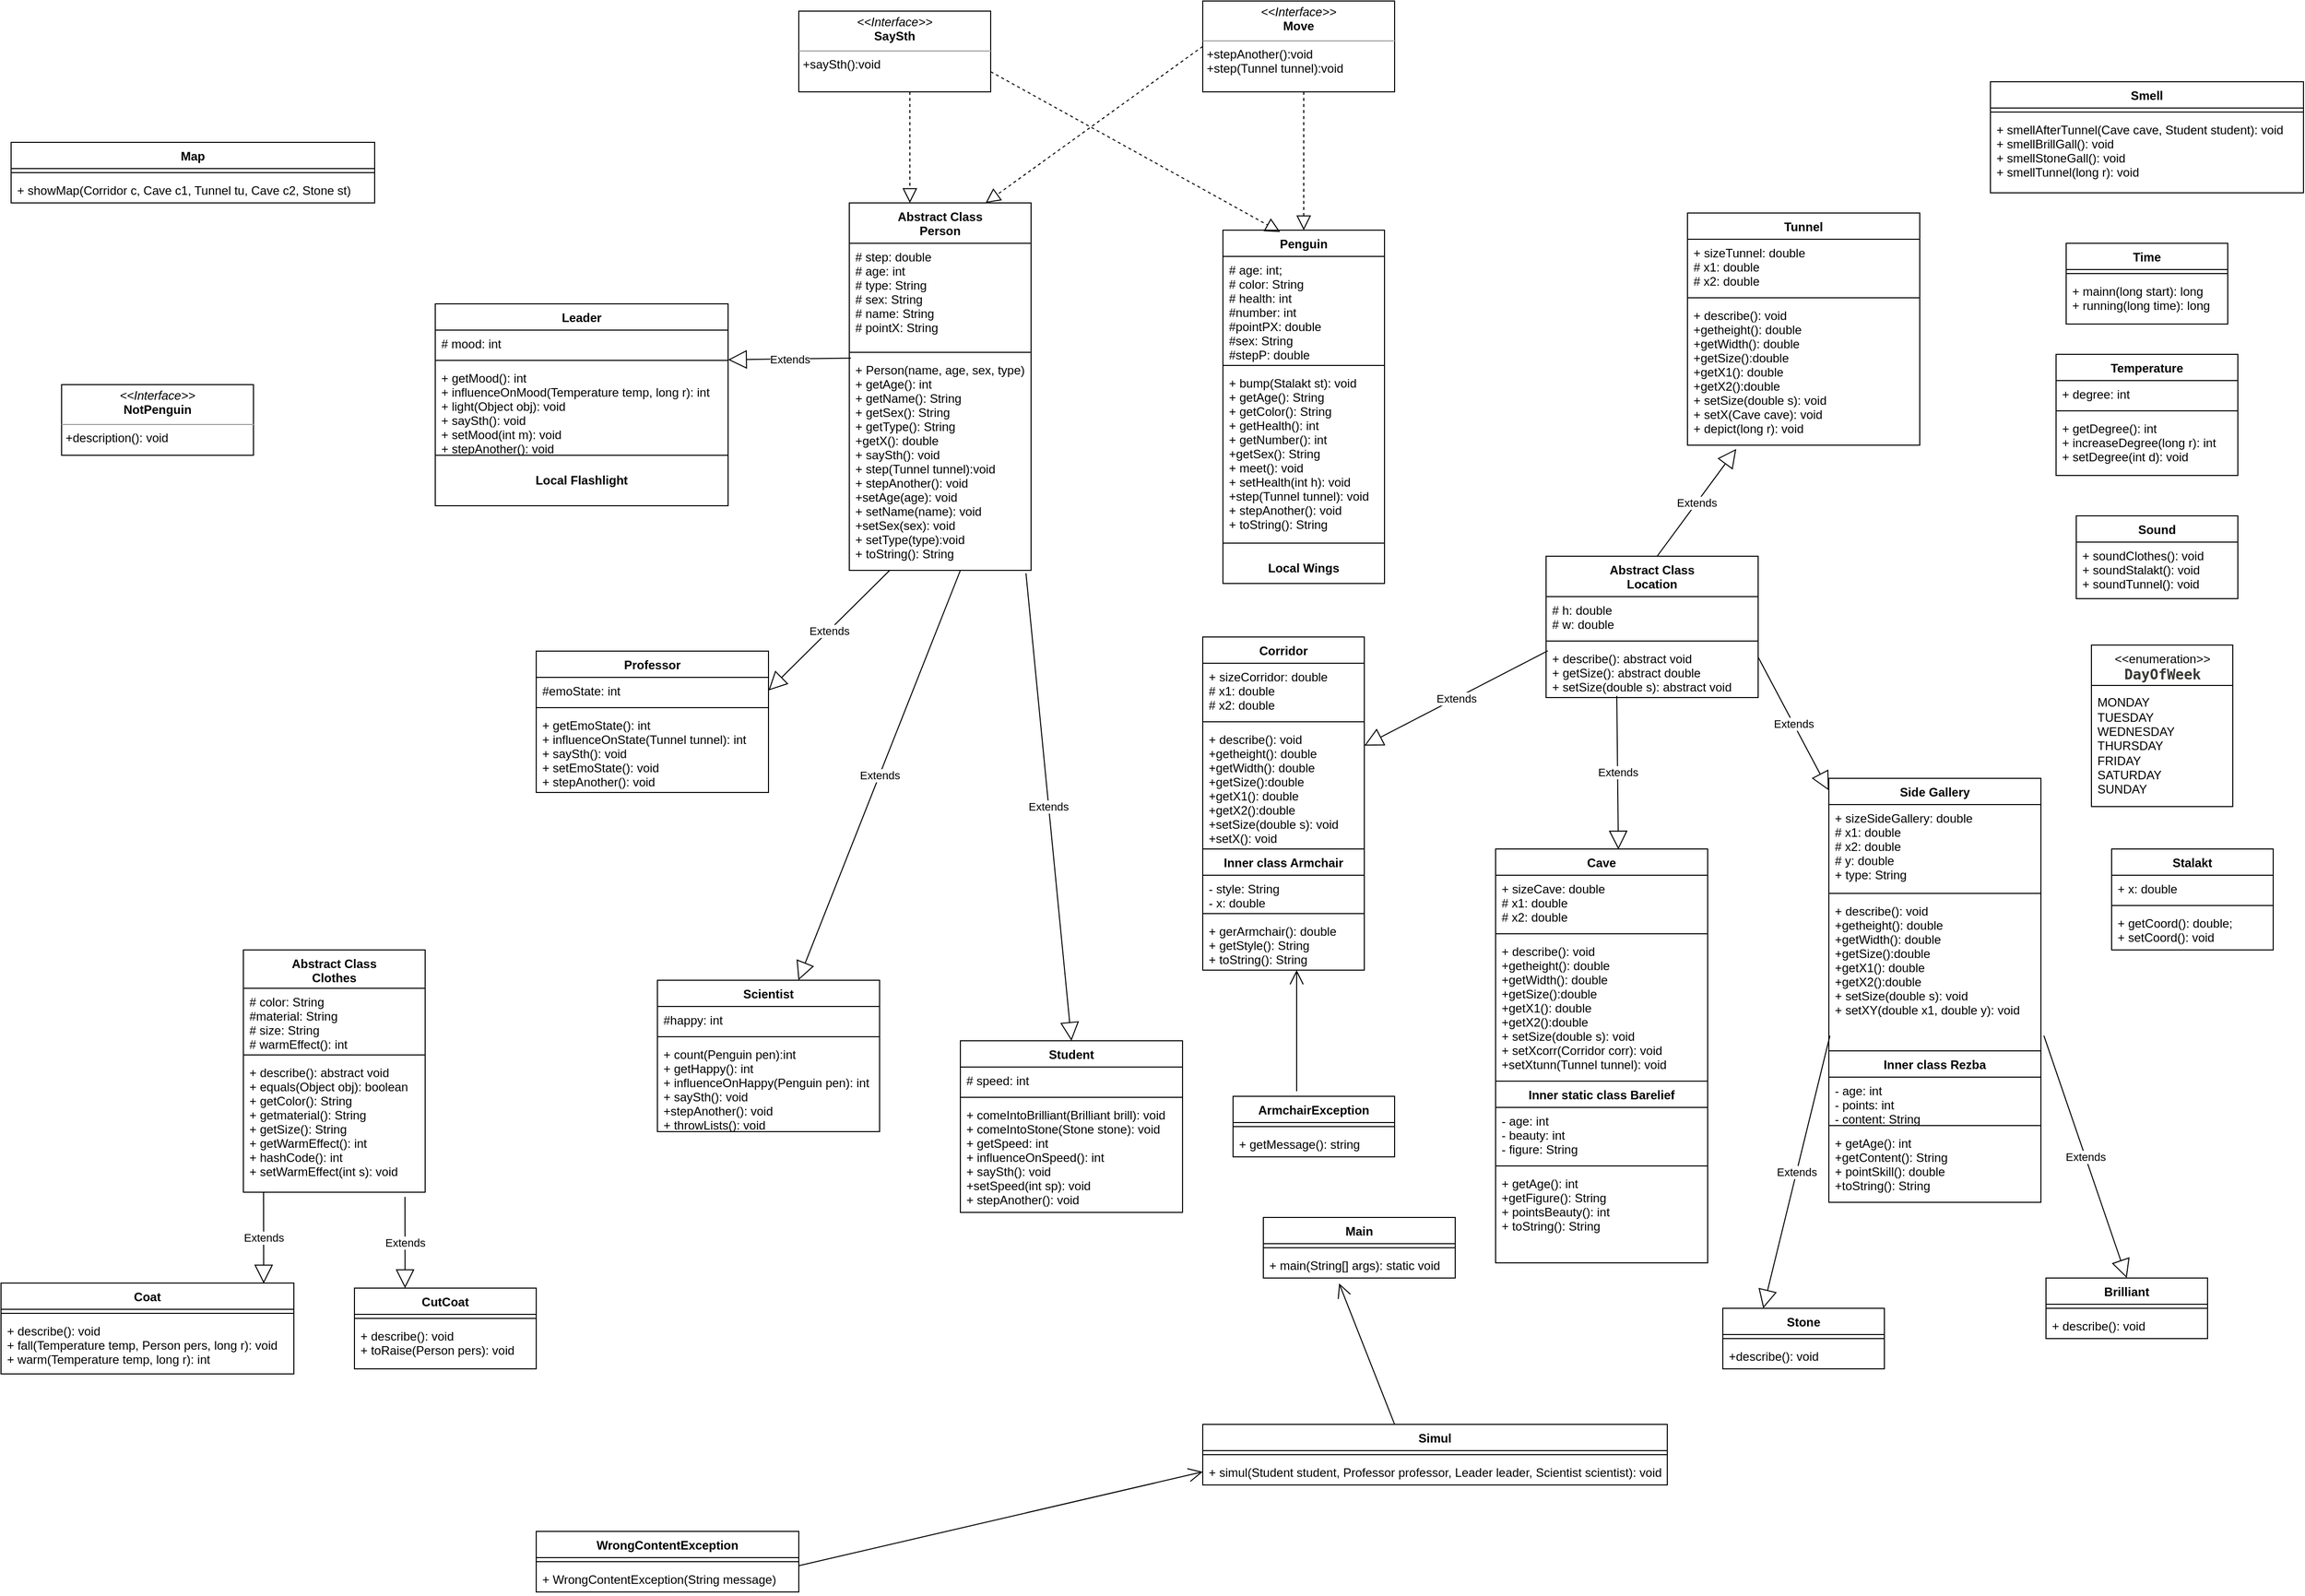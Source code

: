 <mxfile version="13.9.3" type="github">
  <diagram id="C5RBs43oDa-KdzZeNtuy" name="Page-1">
    <mxGraphModel dx="2031" dy="1053" grid="1" gridSize="10" guides="1" tooltips="1" connect="1" arrows="1" fold="1" page="1" pageScale="1" pageWidth="2336" pageHeight="1654" math="0" shadow="0">
      <root>
        <mxCell id="WIyWlLk6GJQsqaUBKTNV-0" />
        <mxCell id="WIyWlLk6GJQsqaUBKTNV-1" parent="WIyWlLk6GJQsqaUBKTNV-0" />
        <mxCell id="t-SWyce58LjskkZLz5Ns-0" value="&amp;lt;&amp;lt;enumeration&amp;gt;&amp;gt;&lt;br&gt;&lt;span style=&quot;background-color: rgb(255 , 255 , 255) ; color: rgb(53 , 56 , 51) ; font-family: &amp;#34;dejavu sans mono&amp;#34; , monospace ; font-size: 14px ; font-weight: bold ; text-align: left&quot;&gt;DayOfWeek&lt;/span&gt;" style="swimlane;fontStyle=0;align=center;verticalAlign=top;childLayout=stackLayout;horizontal=1;startSize=40;horizontalStack=0;resizeParent=1;resizeParentMax=0;resizeLast=0;collapsible=0;marginBottom=0;html=1;" vertex="1" parent="WIyWlLk6GJQsqaUBKTNV-1">
          <mxGeometry x="2080" y="638" width="140" height="160" as="geometry" />
        </mxCell>
        <mxCell id="t-SWyce58LjskkZLz5Ns-1" value="MONDAY&lt;br&gt;TUESDAY&lt;br&gt;WEDNESDAY&lt;br&gt;THURSDAY&lt;br&gt;FRIDAY&lt;br&gt;SATURDAY&lt;br&gt;SUNDAY" style="text;html=1;strokeColor=none;fillColor=none;align=left;verticalAlign=middle;spacingLeft=4;spacingRight=4;overflow=hidden;rotatable=0;points=[[0,0.5],[1,0.5]];portConstraint=eastwest;" vertex="1" parent="t-SWyce58LjskkZLz5Ns-0">
          <mxGeometry y="40" width="140" height="120" as="geometry" />
        </mxCell>
        <mxCell id="t-SWyce58LjskkZLz5Ns-2" value="&lt;p style=&quot;margin: 0px ; margin-top: 4px ; text-align: center&quot;&gt;&lt;i&gt;&amp;lt;&amp;lt;Interface&amp;gt;&amp;gt;&lt;/i&gt;&lt;br&gt;&lt;b&gt;NotPenguin&lt;/b&gt;&lt;/p&gt;&lt;hr size=&quot;1&quot;&gt;&lt;p style=&quot;margin: 0px ; margin-left: 4px&quot;&gt;&lt;/p&gt;&lt;p style=&quot;margin: 0px ; margin-left: 4px&quot;&gt;+description(): void&lt;/p&gt;" style="verticalAlign=top;align=left;overflow=fill;fontSize=12;fontFamily=Helvetica;html=1;" vertex="1" parent="WIyWlLk6GJQsqaUBKTNV-1">
          <mxGeometry x="70" y="380" width="190" height="70" as="geometry" />
        </mxCell>
        <mxCell id="t-SWyce58LjskkZLz5Ns-3" value="&lt;p style=&quot;margin: 0px ; margin-top: 4px ; text-align: center&quot;&gt;&lt;i&gt;&amp;lt;&amp;lt;Interface&amp;gt;&amp;gt;&lt;/i&gt;&lt;br&gt;&lt;b&gt;Move&lt;/b&gt;&lt;/p&gt;&lt;hr size=&quot;1&quot;&gt;&lt;p style=&quot;margin: 0px ; margin-left: 4px&quot;&gt;+stepAnother():void&lt;/p&gt;&lt;p style=&quot;margin: 0px ; margin-left: 4px&quot;&gt;+step(Tunnel tunnel):void&lt;/p&gt;" style="verticalAlign=top;align=left;overflow=fill;fontSize=12;fontFamily=Helvetica;html=1;" vertex="1" parent="WIyWlLk6GJQsqaUBKTNV-1">
          <mxGeometry x="1200" width="190" height="90" as="geometry" />
        </mxCell>
        <mxCell id="t-SWyce58LjskkZLz5Ns-4" value="&lt;p style=&quot;margin: 0px ; margin-top: 4px ; text-align: center&quot;&gt;&lt;i&gt;&amp;lt;&amp;lt;Interface&amp;gt;&amp;gt;&lt;/i&gt;&lt;br&gt;&lt;b&gt;SaySth&lt;/b&gt;&lt;/p&gt;&lt;hr size=&quot;1&quot;&gt;&lt;p style=&quot;margin: 0px ; margin-left: 4px&quot;&gt;+saySth():void&lt;/p&gt;" style="verticalAlign=top;align=left;overflow=fill;fontSize=12;fontFamily=Helvetica;html=1;" vertex="1" parent="WIyWlLk6GJQsqaUBKTNV-1">
          <mxGeometry x="800" y="10" width="190" height="80" as="geometry" />
        </mxCell>
        <mxCell id="t-SWyce58LjskkZLz5Ns-5" value="Abstract Class&#xa;Person" style="swimlane;fontStyle=1;align=center;verticalAlign=top;childLayout=stackLayout;horizontal=1;startSize=40;horizontalStack=0;resizeParent=1;resizeParentMax=0;resizeLast=0;collapsible=1;marginBottom=0;" vertex="1" parent="WIyWlLk6GJQsqaUBKTNV-1">
          <mxGeometry x="850" y="200" width="180" height="364" as="geometry" />
        </mxCell>
        <mxCell id="t-SWyce58LjskkZLz5Ns-6" value="# step: double&#xa;# age: int&#xa;# type: String&#xa;# sex: String&#xa;# name: String&#xa;# pointX: String" style="text;strokeColor=none;fillColor=none;align=left;verticalAlign=top;spacingLeft=4;spacingRight=4;overflow=hidden;rotatable=0;points=[[0,0.5],[1,0.5]];portConstraint=eastwest;" vertex="1" parent="t-SWyce58LjskkZLz5Ns-5">
          <mxGeometry y="40" width="180" height="104" as="geometry" />
        </mxCell>
        <mxCell id="t-SWyce58LjskkZLz5Ns-7" value="" style="line;strokeWidth=1;fillColor=none;align=left;verticalAlign=middle;spacingTop=-1;spacingLeft=3;spacingRight=3;rotatable=0;labelPosition=right;points=[];portConstraint=eastwest;" vertex="1" parent="t-SWyce58LjskkZLz5Ns-5">
          <mxGeometry y="144" width="180" height="8" as="geometry" />
        </mxCell>
        <mxCell id="t-SWyce58LjskkZLz5Ns-8" value="+ Person(name, age, sex, type)&#xa;+ getAge(): int&#xa;+ getName(): String&#xa;+ getSex(): String&#xa;+ getType(): String&#xa;+getX(): double&#xa;+ saySth(): void&#xa;+ step(Tunnel tunnel):void&#xa;+ stepAnother(): void&#xa;+setAge(age): void&#xa;+ setName(name): void&#xa;+setSex(sex): void&#xa;+ setType(type):void&#xa;+ toString(): String" style="text;strokeColor=none;fillColor=none;align=left;verticalAlign=top;spacingLeft=4;spacingRight=4;overflow=hidden;rotatable=0;points=[[0,0.5],[1,0.5]];portConstraint=eastwest;" vertex="1" parent="t-SWyce58LjskkZLz5Ns-5">
          <mxGeometry y="152" width="180" height="212" as="geometry" />
        </mxCell>
        <mxCell id="t-SWyce58LjskkZLz5Ns-127" value="Extends" style="endArrow=block;endSize=16;endFill=0;html=1;entryX=1;entryY=0.5;entryDx=0;entryDy=0;" edge="1" parent="t-SWyce58LjskkZLz5Ns-5" target="t-SWyce58LjskkZLz5Ns-10">
          <mxGeometry width="160" relative="1" as="geometry">
            <mxPoint x="40" y="364" as="sourcePoint" />
            <mxPoint x="200" y="364" as="targetPoint" />
          </mxGeometry>
        </mxCell>
        <mxCell id="t-SWyce58LjskkZLz5Ns-128" value="Extends" style="endArrow=block;endSize=16;endFill=0;html=1;" edge="1" parent="t-SWyce58LjskkZLz5Ns-5" target="t-SWyce58LjskkZLz5Ns-13">
          <mxGeometry width="160" relative="1" as="geometry">
            <mxPoint x="110" y="364" as="sourcePoint" />
            <mxPoint x="270" y="364" as="targetPoint" />
          </mxGeometry>
        </mxCell>
        <mxCell id="t-SWyce58LjskkZLz5Ns-9" value="Professor" style="swimlane;fontStyle=1;align=center;verticalAlign=top;childLayout=stackLayout;horizontal=1;startSize=26;horizontalStack=0;resizeParent=1;resizeParentMax=0;resizeLast=0;collapsible=1;marginBottom=0;" vertex="1" parent="WIyWlLk6GJQsqaUBKTNV-1">
          <mxGeometry x="540" y="644" width="230" height="140" as="geometry" />
        </mxCell>
        <mxCell id="t-SWyce58LjskkZLz5Ns-10" value="#emoState: int" style="text;strokeColor=none;fillColor=none;align=left;verticalAlign=top;spacingLeft=4;spacingRight=4;overflow=hidden;rotatable=0;points=[[0,0.5],[1,0.5]];portConstraint=eastwest;" vertex="1" parent="t-SWyce58LjskkZLz5Ns-9">
          <mxGeometry y="26" width="230" height="26" as="geometry" />
        </mxCell>
        <mxCell id="t-SWyce58LjskkZLz5Ns-11" value="" style="line;strokeWidth=1;fillColor=none;align=left;verticalAlign=middle;spacingTop=-1;spacingLeft=3;spacingRight=3;rotatable=0;labelPosition=right;points=[];portConstraint=eastwest;" vertex="1" parent="t-SWyce58LjskkZLz5Ns-9">
          <mxGeometry y="52" width="230" height="8" as="geometry" />
        </mxCell>
        <mxCell id="t-SWyce58LjskkZLz5Ns-12" value="+ getEmoState(): int&#xa;+ influenceOnState(Tunnel tunnel): int&#xa;+ saySth(): void&#xa;+ setEmoState(): void&#xa;+ stepAnother(): void" style="text;strokeColor=none;fillColor=none;align=left;verticalAlign=top;spacingLeft=4;spacingRight=4;overflow=hidden;rotatable=0;points=[[0,0.5],[1,0.5]];portConstraint=eastwest;" vertex="1" parent="t-SWyce58LjskkZLz5Ns-9">
          <mxGeometry y="60" width="230" height="80" as="geometry" />
        </mxCell>
        <mxCell id="t-SWyce58LjskkZLz5Ns-13" value="Scientist" style="swimlane;fontStyle=1;align=center;verticalAlign=top;childLayout=stackLayout;horizontal=1;startSize=26;horizontalStack=0;resizeParent=1;resizeParentMax=0;resizeLast=0;collapsible=1;marginBottom=0;" vertex="1" parent="WIyWlLk6GJQsqaUBKTNV-1">
          <mxGeometry x="660" y="970" width="220" height="150" as="geometry" />
        </mxCell>
        <mxCell id="t-SWyce58LjskkZLz5Ns-14" value="#happy: int" style="text;strokeColor=none;fillColor=none;align=left;verticalAlign=top;spacingLeft=4;spacingRight=4;overflow=hidden;rotatable=0;points=[[0,0.5],[1,0.5]];portConstraint=eastwest;" vertex="1" parent="t-SWyce58LjskkZLz5Ns-13">
          <mxGeometry y="26" width="220" height="26" as="geometry" />
        </mxCell>
        <mxCell id="t-SWyce58LjskkZLz5Ns-15" value="" style="line;strokeWidth=1;fillColor=none;align=left;verticalAlign=middle;spacingTop=-1;spacingLeft=3;spacingRight=3;rotatable=0;labelPosition=right;points=[];portConstraint=eastwest;" vertex="1" parent="t-SWyce58LjskkZLz5Ns-13">
          <mxGeometry y="52" width="220" height="8" as="geometry" />
        </mxCell>
        <mxCell id="t-SWyce58LjskkZLz5Ns-16" value="+ count(Penguin pen):int&#xa;+ getHappy(): int&#xa;+ influenceOnHappy(Penguin pen): int&#xa;+ saySth(): void&#xa;+stepAnother(): void&#xa;+ throwLists(): void" style="text;strokeColor=none;fillColor=none;align=left;verticalAlign=top;spacingLeft=4;spacingRight=4;overflow=hidden;rotatable=0;points=[[0,0.5],[1,0.5]];portConstraint=eastwest;" vertex="1" parent="t-SWyce58LjskkZLz5Ns-13">
          <mxGeometry y="60" width="220" height="90" as="geometry" />
        </mxCell>
        <mxCell id="t-SWyce58LjskkZLz5Ns-17" value="Leader" style="swimlane;fontStyle=1;align=center;verticalAlign=top;childLayout=stackLayout;horizontal=1;startSize=26;horizontalStack=0;resizeParent=1;resizeParentMax=0;resizeLast=0;collapsible=1;marginBottom=0;" vertex="1" parent="WIyWlLk6GJQsqaUBKTNV-1">
          <mxGeometry x="440" y="300" width="290" height="200" as="geometry" />
        </mxCell>
        <mxCell id="t-SWyce58LjskkZLz5Ns-18" value="# mood: int" style="text;strokeColor=none;fillColor=none;align=left;verticalAlign=top;spacingLeft=4;spacingRight=4;overflow=hidden;rotatable=0;points=[[0,0.5],[1,0.5]];portConstraint=eastwest;" vertex="1" parent="t-SWyce58LjskkZLz5Ns-17">
          <mxGeometry y="26" width="290" height="26" as="geometry" />
        </mxCell>
        <mxCell id="t-SWyce58LjskkZLz5Ns-19" value="" style="line;strokeWidth=1;fillColor=none;align=left;verticalAlign=middle;spacingTop=-1;spacingLeft=3;spacingRight=3;rotatable=0;labelPosition=right;points=[];portConstraint=eastwest;" vertex="1" parent="t-SWyce58LjskkZLz5Ns-17">
          <mxGeometry y="52" width="290" height="8" as="geometry" />
        </mxCell>
        <mxCell id="t-SWyce58LjskkZLz5Ns-20" value="+ getMood(): int&#xa;+ influenceOnMood(Temperature temp, long r): int&#xa;+ light(Object obj): void&#xa;+ saySth(): void&#xa;+ setMood(int m): void&#xa;+ stepAnother(): void" style="text;strokeColor=none;fillColor=none;align=left;verticalAlign=top;spacingLeft=4;spacingRight=4;overflow=hidden;rotatable=0;points=[[0,0.5],[1,0.5]];portConstraint=eastwest;" vertex="1" parent="t-SWyce58LjskkZLz5Ns-17">
          <mxGeometry y="60" width="290" height="90" as="geometry" />
        </mxCell>
        <mxCell id="t-SWyce58LjskkZLz5Ns-156" value="&lt;p style=&quot;margin: 0px ; margin-top: 4px ; text-align: center&quot;&gt;&lt;br&gt;&lt;b&gt;Local Flashlight&lt;/b&gt;&lt;/p&gt;" style="verticalAlign=top;align=left;overflow=fill;fontSize=12;fontFamily=Helvetica;html=1;" vertex="1" parent="t-SWyce58LjskkZLz5Ns-17">
          <mxGeometry y="150" width="290" height="50" as="geometry" />
        </mxCell>
        <mxCell id="t-SWyce58LjskkZLz5Ns-21" value="Student" style="swimlane;fontStyle=1;align=center;verticalAlign=top;childLayout=stackLayout;horizontal=1;startSize=26;horizontalStack=0;resizeParent=1;resizeParentMax=0;resizeLast=0;collapsible=1;marginBottom=0;" vertex="1" parent="WIyWlLk6GJQsqaUBKTNV-1">
          <mxGeometry x="960" y="1030" width="220" height="170" as="geometry" />
        </mxCell>
        <mxCell id="t-SWyce58LjskkZLz5Ns-22" value="# speed: int" style="text;strokeColor=none;fillColor=none;align=left;verticalAlign=top;spacingLeft=4;spacingRight=4;overflow=hidden;rotatable=0;points=[[0,0.5],[1,0.5]];portConstraint=eastwest;" vertex="1" parent="t-SWyce58LjskkZLz5Ns-21">
          <mxGeometry y="26" width="220" height="26" as="geometry" />
        </mxCell>
        <mxCell id="t-SWyce58LjskkZLz5Ns-23" value="" style="line;strokeWidth=1;fillColor=none;align=left;verticalAlign=middle;spacingTop=-1;spacingLeft=3;spacingRight=3;rotatable=0;labelPosition=right;points=[];portConstraint=eastwest;" vertex="1" parent="t-SWyce58LjskkZLz5Ns-21">
          <mxGeometry y="52" width="220" height="8" as="geometry" />
        </mxCell>
        <mxCell id="t-SWyce58LjskkZLz5Ns-24" value="+ comeIntoBrilliant(Brilliant brill): void&#xa;+ comeIntoStone(Stone stone): void&#xa;+ getSpeed: int&#xa;+ influenceOnSpeed(): int&#xa;+ saySth(): void&#xa;+setSpeed(int sp): void&#xa;+ stepAnother(): void" style="text;strokeColor=none;fillColor=none;align=left;verticalAlign=top;spacingLeft=4;spacingRight=4;overflow=hidden;rotatable=0;points=[[0,0.5],[1,0.5]];portConstraint=eastwest;" vertex="1" parent="t-SWyce58LjskkZLz5Ns-21">
          <mxGeometry y="60" width="220" height="110" as="geometry" />
        </mxCell>
        <mxCell id="t-SWyce58LjskkZLz5Ns-29" value="Time" style="swimlane;fontStyle=1;align=center;verticalAlign=top;childLayout=stackLayout;horizontal=1;startSize=26;horizontalStack=0;resizeParent=1;resizeParentMax=0;resizeLast=0;collapsible=1;marginBottom=0;" vertex="1" parent="WIyWlLk6GJQsqaUBKTNV-1">
          <mxGeometry x="2055" y="240" width="160" height="80" as="geometry" />
        </mxCell>
        <mxCell id="t-SWyce58LjskkZLz5Ns-31" value="" style="line;strokeWidth=1;fillColor=none;align=left;verticalAlign=middle;spacingTop=-1;spacingLeft=3;spacingRight=3;rotatable=0;labelPosition=right;points=[];portConstraint=eastwest;" vertex="1" parent="t-SWyce58LjskkZLz5Ns-29">
          <mxGeometry y="26" width="160" height="8" as="geometry" />
        </mxCell>
        <mxCell id="t-SWyce58LjskkZLz5Ns-32" value="+ mainn(long start): long&#xa;+ running(long time): long" style="text;strokeColor=none;fillColor=none;align=left;verticalAlign=top;spacingLeft=4;spacingRight=4;overflow=hidden;rotatable=0;points=[[0,0.5],[1,0.5]];portConstraint=eastwest;" vertex="1" parent="t-SWyce58LjskkZLz5Ns-29">
          <mxGeometry y="34" width="160" height="46" as="geometry" />
        </mxCell>
        <mxCell id="t-SWyce58LjskkZLz5Ns-33" value="Temperature" style="swimlane;fontStyle=1;align=center;verticalAlign=top;childLayout=stackLayout;horizontal=1;startSize=26;horizontalStack=0;resizeParent=1;resizeParentMax=0;resizeLast=0;collapsible=1;marginBottom=0;" vertex="1" parent="WIyWlLk6GJQsqaUBKTNV-1">
          <mxGeometry x="2045" y="350" width="180" height="120" as="geometry" />
        </mxCell>
        <mxCell id="t-SWyce58LjskkZLz5Ns-34" value="+ degree: int" style="text;strokeColor=none;fillColor=none;align=left;verticalAlign=top;spacingLeft=4;spacingRight=4;overflow=hidden;rotatable=0;points=[[0,0.5],[1,0.5]];portConstraint=eastwest;" vertex="1" parent="t-SWyce58LjskkZLz5Ns-33">
          <mxGeometry y="26" width="180" height="26" as="geometry" />
        </mxCell>
        <mxCell id="t-SWyce58LjskkZLz5Ns-35" value="" style="line;strokeWidth=1;fillColor=none;align=left;verticalAlign=middle;spacingTop=-1;spacingLeft=3;spacingRight=3;rotatable=0;labelPosition=right;points=[];portConstraint=eastwest;" vertex="1" parent="t-SWyce58LjskkZLz5Ns-33">
          <mxGeometry y="52" width="180" height="8" as="geometry" />
        </mxCell>
        <mxCell id="t-SWyce58LjskkZLz5Ns-36" value="+ getDegree(): int&#xa;+ increaseDegree(long r): int&#xa;+ setDegree(int d): void" style="text;strokeColor=none;fillColor=none;align=left;verticalAlign=top;spacingLeft=4;spacingRight=4;overflow=hidden;rotatable=0;points=[[0,0.5],[1,0.5]];portConstraint=eastwest;" vertex="1" parent="t-SWyce58LjskkZLz5Ns-33">
          <mxGeometry y="60" width="180" height="60" as="geometry" />
        </mxCell>
        <mxCell id="t-SWyce58LjskkZLz5Ns-37" value="Sound" style="swimlane;fontStyle=1;align=center;verticalAlign=top;childLayout=stackLayout;horizontal=1;startSize=26;horizontalStack=0;resizeParent=1;resizeParentMax=0;resizeLast=0;collapsible=1;marginBottom=0;" vertex="1" parent="WIyWlLk6GJQsqaUBKTNV-1">
          <mxGeometry x="2065" y="510" width="160" height="82" as="geometry" />
        </mxCell>
        <mxCell id="t-SWyce58LjskkZLz5Ns-40" value="+ soundClothes(): void&#xa;+ soundStalakt(): void&#xa;+ soundTunnel(): void" style="text;strokeColor=none;fillColor=none;align=left;verticalAlign=top;spacingLeft=4;spacingRight=4;overflow=hidden;rotatable=0;points=[[0,0.5],[1,0.5]];portConstraint=eastwest;" vertex="1" parent="t-SWyce58LjskkZLz5Ns-37">
          <mxGeometry y="26" width="160" height="56" as="geometry" />
        </mxCell>
        <mxCell id="t-SWyce58LjskkZLz5Ns-41" value="Smell" style="swimlane;fontStyle=1;align=center;verticalAlign=top;childLayout=stackLayout;horizontal=1;startSize=26;horizontalStack=0;resizeParent=1;resizeParentMax=0;resizeLast=0;collapsible=1;marginBottom=0;" vertex="1" parent="WIyWlLk6GJQsqaUBKTNV-1">
          <mxGeometry x="1980" y="80" width="310" height="110" as="geometry" />
        </mxCell>
        <mxCell id="t-SWyce58LjskkZLz5Ns-43" value="" style="line;strokeWidth=1;fillColor=none;align=left;verticalAlign=middle;spacingTop=-1;spacingLeft=3;spacingRight=3;rotatable=0;labelPosition=right;points=[];portConstraint=eastwest;" vertex="1" parent="t-SWyce58LjskkZLz5Ns-41">
          <mxGeometry y="26" width="310" height="8" as="geometry" />
        </mxCell>
        <mxCell id="t-SWyce58LjskkZLz5Ns-44" value="+ smellAfterTunnel(Cave cave, Student student): void&#xa;+ smellBrillGall(): void&#xa;+ smellStoneGall(): void&#xa;+ smellTunnel(long r): void" style="text;strokeColor=none;fillColor=none;align=left;verticalAlign=top;spacingLeft=4;spacingRight=4;overflow=hidden;rotatable=0;points=[[0,0.5],[1,0.5]];portConstraint=eastwest;" vertex="1" parent="t-SWyce58LjskkZLz5Ns-41">
          <mxGeometry y="34" width="310" height="76" as="geometry" />
        </mxCell>
        <mxCell id="t-SWyce58LjskkZLz5Ns-45" value="Map" style="swimlane;fontStyle=1;align=center;verticalAlign=top;childLayout=stackLayout;horizontal=1;startSize=26;horizontalStack=0;resizeParent=1;resizeParentMax=0;resizeLast=0;collapsible=1;marginBottom=0;" vertex="1" parent="WIyWlLk6GJQsqaUBKTNV-1">
          <mxGeometry x="20" y="140" width="360" height="60" as="geometry" />
        </mxCell>
        <mxCell id="t-SWyce58LjskkZLz5Ns-47" value="" style="line;strokeWidth=1;fillColor=none;align=left;verticalAlign=middle;spacingTop=-1;spacingLeft=3;spacingRight=3;rotatable=0;labelPosition=right;points=[];portConstraint=eastwest;" vertex="1" parent="t-SWyce58LjskkZLz5Ns-45">
          <mxGeometry y="26" width="360" height="8" as="geometry" />
        </mxCell>
        <mxCell id="t-SWyce58LjskkZLz5Ns-48" value="+ showMap(Corridor c, Cave c1, Tunnel tu, Cave c2, Stone st)" style="text;strokeColor=none;fillColor=none;align=left;verticalAlign=top;spacingLeft=4;spacingRight=4;overflow=hidden;rotatable=0;points=[[0,0.5],[1,0.5]];portConstraint=eastwest;" vertex="1" parent="t-SWyce58LjskkZLz5Ns-45">
          <mxGeometry y="34" width="360" height="26" as="geometry" />
        </mxCell>
        <mxCell id="t-SWyce58LjskkZLz5Ns-49" value="Stalakt" style="swimlane;fontStyle=1;align=center;verticalAlign=top;childLayout=stackLayout;horizontal=1;startSize=26;horizontalStack=0;resizeParent=1;resizeParentMax=0;resizeLast=0;collapsible=1;marginBottom=0;" vertex="1" parent="WIyWlLk6GJQsqaUBKTNV-1">
          <mxGeometry x="2100" y="840" width="160" height="100" as="geometry" />
        </mxCell>
        <mxCell id="t-SWyce58LjskkZLz5Ns-50" value="+ x: double" style="text;strokeColor=none;fillColor=none;align=left;verticalAlign=top;spacingLeft=4;spacingRight=4;overflow=hidden;rotatable=0;points=[[0,0.5],[1,0.5]];portConstraint=eastwest;" vertex="1" parent="t-SWyce58LjskkZLz5Ns-49">
          <mxGeometry y="26" width="160" height="26" as="geometry" />
        </mxCell>
        <mxCell id="t-SWyce58LjskkZLz5Ns-51" value="" style="line;strokeWidth=1;fillColor=none;align=left;verticalAlign=middle;spacingTop=-1;spacingLeft=3;spacingRight=3;rotatable=0;labelPosition=right;points=[];portConstraint=eastwest;" vertex="1" parent="t-SWyce58LjskkZLz5Ns-49">
          <mxGeometry y="52" width="160" height="8" as="geometry" />
        </mxCell>
        <mxCell id="t-SWyce58LjskkZLz5Ns-52" value="+ getCoord(): double;&#xa;+ setCoord(): void" style="text;strokeColor=none;fillColor=none;align=left;verticalAlign=top;spacingLeft=4;spacingRight=4;overflow=hidden;rotatable=0;points=[[0,0.5],[1,0.5]];portConstraint=eastwest;" vertex="1" parent="t-SWyce58LjskkZLz5Ns-49">
          <mxGeometry y="60" width="160" height="40" as="geometry" />
        </mxCell>
        <mxCell id="t-SWyce58LjskkZLz5Ns-53" value="Abstract Class&#xa;Clothes" style="swimlane;fontStyle=1;align=center;verticalAlign=top;childLayout=stackLayout;horizontal=1;startSize=38;horizontalStack=0;resizeParent=1;resizeParentMax=0;resizeLast=0;collapsible=1;marginBottom=0;" vertex="1" parent="WIyWlLk6GJQsqaUBKTNV-1">
          <mxGeometry x="250" y="940" width="180" height="240" as="geometry" />
        </mxCell>
        <mxCell id="t-SWyce58LjskkZLz5Ns-54" value="# color: String&#xa;#material: String&#xa;# size: String&#xa;# warmEffect(): int" style="text;strokeColor=none;fillColor=none;align=left;verticalAlign=top;spacingLeft=4;spacingRight=4;overflow=hidden;rotatable=0;points=[[0,0.5],[1,0.5]];portConstraint=eastwest;" vertex="1" parent="t-SWyce58LjskkZLz5Ns-53">
          <mxGeometry y="38" width="180" height="62" as="geometry" />
        </mxCell>
        <mxCell id="t-SWyce58LjskkZLz5Ns-55" value="" style="line;strokeWidth=1;fillColor=none;align=left;verticalAlign=middle;spacingTop=-1;spacingLeft=3;spacingRight=3;rotatable=0;labelPosition=right;points=[];portConstraint=eastwest;" vertex="1" parent="t-SWyce58LjskkZLz5Ns-53">
          <mxGeometry y="100" width="180" height="8" as="geometry" />
        </mxCell>
        <mxCell id="t-SWyce58LjskkZLz5Ns-56" value="+ describe(): abstract void&#xa;+ equals(Object obj): boolean&#xa;+ getColor(): String&#xa;+ getmaterial(): String&#xa;+ getSize(): String&#xa;+ getWarmEffect(): int&#xa;+ hashCode(): int&#xa;+ setWarmEffect(int s): void" style="text;strokeColor=none;fillColor=none;align=left;verticalAlign=top;spacingLeft=4;spacingRight=4;overflow=hidden;rotatable=0;points=[[0,0.5],[1,0.5]];portConstraint=eastwest;" vertex="1" parent="t-SWyce58LjskkZLz5Ns-53">
          <mxGeometry y="108" width="180" height="132" as="geometry" />
        </mxCell>
        <mxCell id="t-SWyce58LjskkZLz5Ns-130" value="Extends" style="endArrow=block;endSize=16;endFill=0;html=1;entryX=0.897;entryY=0.004;entryDx=0;entryDy=0;entryPerimeter=0;" edge="1" parent="t-SWyce58LjskkZLz5Ns-53" target="t-SWyce58LjskkZLz5Ns-57">
          <mxGeometry width="160" relative="1" as="geometry">
            <mxPoint x="20" y="240" as="sourcePoint" />
            <mxPoint x="180" y="240" as="targetPoint" />
          </mxGeometry>
        </mxCell>
        <mxCell id="t-SWyce58LjskkZLz5Ns-57" value="Coat" style="swimlane;fontStyle=1;align=center;verticalAlign=top;childLayout=stackLayout;horizontal=1;startSize=26;horizontalStack=0;resizeParent=1;resizeParentMax=0;resizeLast=0;collapsible=1;marginBottom=0;" vertex="1" parent="WIyWlLk6GJQsqaUBKTNV-1">
          <mxGeometry x="10" y="1270" width="290" height="90" as="geometry" />
        </mxCell>
        <mxCell id="t-SWyce58LjskkZLz5Ns-59" value="" style="line;strokeWidth=1;fillColor=none;align=left;verticalAlign=middle;spacingTop=-1;spacingLeft=3;spacingRight=3;rotatable=0;labelPosition=right;points=[];portConstraint=eastwest;" vertex="1" parent="t-SWyce58LjskkZLz5Ns-57">
          <mxGeometry y="26" width="290" height="8" as="geometry" />
        </mxCell>
        <mxCell id="t-SWyce58LjskkZLz5Ns-60" value="+ describe(): void&#xa;+ fall(Temperature temp, Person pers, long r): void&#xa;+ warm(Temperature temp, long r): int" style="text;strokeColor=none;fillColor=none;align=left;verticalAlign=top;spacingLeft=4;spacingRight=4;overflow=hidden;rotatable=0;points=[[0,0.5],[1,0.5]];portConstraint=eastwest;" vertex="1" parent="t-SWyce58LjskkZLz5Ns-57">
          <mxGeometry y="34" width="290" height="56" as="geometry" />
        </mxCell>
        <mxCell id="t-SWyce58LjskkZLz5Ns-61" value="CutCoat" style="swimlane;fontStyle=1;align=center;verticalAlign=top;childLayout=stackLayout;horizontal=1;startSize=26;horizontalStack=0;resizeParent=1;resizeParentMax=0;resizeLast=0;collapsible=1;marginBottom=0;" vertex="1" parent="WIyWlLk6GJQsqaUBKTNV-1">
          <mxGeometry x="360" y="1275" width="180" height="80" as="geometry" />
        </mxCell>
        <mxCell id="t-SWyce58LjskkZLz5Ns-63" value="" style="line;strokeWidth=1;fillColor=none;align=left;verticalAlign=middle;spacingTop=-1;spacingLeft=3;spacingRight=3;rotatable=0;labelPosition=right;points=[];portConstraint=eastwest;" vertex="1" parent="t-SWyce58LjskkZLz5Ns-61">
          <mxGeometry y="26" width="180" height="8" as="geometry" />
        </mxCell>
        <mxCell id="t-SWyce58LjskkZLz5Ns-64" value="+ describe(): void&#xa;+ toRaise(Person pers): void" style="text;strokeColor=none;fillColor=none;align=left;verticalAlign=top;spacingLeft=4;spacingRight=4;overflow=hidden;rotatable=0;points=[[0,0.5],[1,0.5]];portConstraint=eastwest;" vertex="1" parent="t-SWyce58LjskkZLz5Ns-61">
          <mxGeometry y="34" width="180" height="46" as="geometry" />
        </mxCell>
        <mxCell id="t-SWyce58LjskkZLz5Ns-65" value="Penguin" style="swimlane;fontStyle=1;align=center;verticalAlign=top;childLayout=stackLayout;horizontal=1;startSize=26;horizontalStack=0;resizeParent=1;resizeParentMax=0;resizeLast=0;collapsible=1;marginBottom=0;" vertex="1" parent="WIyWlLk6GJQsqaUBKTNV-1">
          <mxGeometry x="1220" y="227" width="160" height="350" as="geometry" />
        </mxCell>
        <mxCell id="t-SWyce58LjskkZLz5Ns-66" value="# age: int;&#xa;# color: String&#xa;# health: int&#xa;#number: int&#xa;#pointPX: double&#xa;#sex: String&#xa;#stepP: double" style="text;strokeColor=none;fillColor=none;align=left;verticalAlign=top;spacingLeft=4;spacingRight=4;overflow=hidden;rotatable=0;points=[[0,0.5],[1,0.5]];portConstraint=eastwest;" vertex="1" parent="t-SWyce58LjskkZLz5Ns-65">
          <mxGeometry y="26" width="160" height="104" as="geometry" />
        </mxCell>
        <mxCell id="t-SWyce58LjskkZLz5Ns-67" value="" style="line;strokeWidth=1;fillColor=none;align=left;verticalAlign=middle;spacingTop=-1;spacingLeft=3;spacingRight=3;rotatable=0;labelPosition=right;points=[];portConstraint=eastwest;" vertex="1" parent="t-SWyce58LjskkZLz5Ns-65">
          <mxGeometry y="130" width="160" height="8" as="geometry" />
        </mxCell>
        <mxCell id="t-SWyce58LjskkZLz5Ns-68" value="+ bump(Stalakt st): void&#xa;+ getAge(): String&#xa;+ getColor(): String&#xa;+ getHealth(): int&#xa;+ getNumber(): int&#xa;+getSex(): String&#xa;+ meet(): void&#xa;+ setHealth(int h): void&#xa;+step(Tunnel tunnel): void&#xa;+ stepAnother(): void&#xa;+ toString(): String" style="text;strokeColor=none;fillColor=none;align=left;verticalAlign=top;spacingLeft=4;spacingRight=4;overflow=hidden;rotatable=0;points=[[0,0.5],[1,0.5]];portConstraint=eastwest;" vertex="1" parent="t-SWyce58LjskkZLz5Ns-65">
          <mxGeometry y="138" width="160" height="172" as="geometry" />
        </mxCell>
        <mxCell id="t-SWyce58LjskkZLz5Ns-157" value="&lt;p style=&quot;margin: 0px ; margin-top: 4px ; text-align: center&quot;&gt;&lt;br&gt;&lt;b&gt;Local Wings&lt;/b&gt;&lt;/p&gt;" style="verticalAlign=top;align=left;overflow=fill;fontSize=12;fontFamily=Helvetica;html=1;" vertex="1" parent="t-SWyce58LjskkZLz5Ns-65">
          <mxGeometry y="310" width="160" height="40" as="geometry" />
        </mxCell>
        <mxCell id="t-SWyce58LjskkZLz5Ns-69" value="Abstract Class&#xa;Location" style="swimlane;fontStyle=1;align=center;verticalAlign=top;childLayout=stackLayout;horizontal=1;startSize=40;horizontalStack=0;resizeParent=1;resizeParentMax=0;resizeLast=0;collapsible=1;marginBottom=0;" vertex="1" parent="WIyWlLk6GJQsqaUBKTNV-1">
          <mxGeometry x="1540" y="550" width="210" height="140" as="geometry" />
        </mxCell>
        <mxCell id="t-SWyce58LjskkZLz5Ns-70" value="# h: double&#xa;# w: double" style="text;strokeColor=none;fillColor=none;align=left;verticalAlign=top;spacingLeft=4;spacingRight=4;overflow=hidden;rotatable=0;points=[[0,0.5],[1,0.5]];portConstraint=eastwest;" vertex="1" parent="t-SWyce58LjskkZLz5Ns-69">
          <mxGeometry y="40" width="210" height="40" as="geometry" />
        </mxCell>
        <mxCell id="t-SWyce58LjskkZLz5Ns-71" value="" style="line;strokeWidth=1;fillColor=none;align=left;verticalAlign=middle;spacingTop=-1;spacingLeft=3;spacingRight=3;rotatable=0;labelPosition=right;points=[];portConstraint=eastwest;" vertex="1" parent="t-SWyce58LjskkZLz5Ns-69">
          <mxGeometry y="80" width="210" height="8" as="geometry" />
        </mxCell>
        <mxCell id="t-SWyce58LjskkZLz5Ns-72" value="+ describe(): abstract void&#xa;+ getSize(): abstract double&#xa;+ setSize(double s): abstract void" style="text;strokeColor=none;fillColor=none;align=left;verticalAlign=top;spacingLeft=4;spacingRight=4;overflow=hidden;rotatable=0;points=[[0,0.5],[1,0.5]];portConstraint=eastwest;" vertex="1" parent="t-SWyce58LjskkZLz5Ns-69">
          <mxGeometry y="88" width="210" height="52" as="geometry" />
        </mxCell>
        <mxCell id="t-SWyce58LjskkZLz5Ns-133" value="Extends" style="endArrow=block;endSize=16;endFill=0;html=1;entryX=0.579;entryY=0.001;entryDx=0;entryDy=0;entryPerimeter=0;" edge="1" parent="t-SWyce58LjskkZLz5Ns-69" target="t-SWyce58LjskkZLz5Ns-81">
          <mxGeometry width="160" relative="1" as="geometry">
            <mxPoint x="70" y="138.33" as="sourcePoint" />
            <mxPoint x="70" y="280" as="targetPoint" />
          </mxGeometry>
        </mxCell>
        <mxCell id="t-SWyce58LjskkZLz5Ns-73" value="Corridor" style="swimlane;fontStyle=1;align=center;verticalAlign=top;childLayout=stackLayout;horizontal=1;startSize=26;horizontalStack=0;resizeParent=1;resizeParentMax=0;resizeLast=0;collapsible=1;marginBottom=0;" vertex="1" parent="WIyWlLk6GJQsqaUBKTNV-1">
          <mxGeometry x="1200" y="630" width="160" height="210" as="geometry" />
        </mxCell>
        <mxCell id="t-SWyce58LjskkZLz5Ns-74" value="+ sizeCorridor: double&#xa;# x1: double&#xa;# x2: double" style="text;strokeColor=none;fillColor=none;align=left;verticalAlign=top;spacingLeft=4;spacingRight=4;overflow=hidden;rotatable=0;points=[[0,0.5],[1,0.5]];portConstraint=eastwest;" vertex="1" parent="t-SWyce58LjskkZLz5Ns-73">
          <mxGeometry y="26" width="160" height="54" as="geometry" />
        </mxCell>
        <mxCell id="t-SWyce58LjskkZLz5Ns-75" value="" style="line;strokeWidth=1;fillColor=none;align=left;verticalAlign=middle;spacingTop=-1;spacingLeft=3;spacingRight=3;rotatable=0;labelPosition=right;points=[];portConstraint=eastwest;" vertex="1" parent="t-SWyce58LjskkZLz5Ns-73">
          <mxGeometry y="80" width="160" height="8" as="geometry" />
        </mxCell>
        <mxCell id="t-SWyce58LjskkZLz5Ns-76" value="+ describe(): void&#xa;+getheight(): double&#xa;+getWidth(): double&#xa;+getSize():double&#xa;+getX1(): double&#xa;+getX2():double&#xa;+setSize(double s): void&#xa;+setX(): void" style="text;strokeColor=none;fillColor=none;align=left;verticalAlign=top;spacingLeft=4;spacingRight=4;overflow=hidden;rotatable=0;points=[[0,0.5],[1,0.5]];portConstraint=eastwest;" vertex="1" parent="t-SWyce58LjskkZLz5Ns-73">
          <mxGeometry y="88" width="160" height="122" as="geometry" />
        </mxCell>
        <mxCell id="t-SWyce58LjskkZLz5Ns-81" value="Cave" style="swimlane;fontStyle=1;align=center;verticalAlign=top;childLayout=stackLayout;horizontal=1;startSize=26;horizontalStack=0;resizeParent=1;resizeParentMax=0;resizeLast=0;collapsible=1;marginBottom=0;" vertex="1" parent="WIyWlLk6GJQsqaUBKTNV-1">
          <mxGeometry x="1490" y="840" width="210" height="410" as="geometry" />
        </mxCell>
        <mxCell id="t-SWyce58LjskkZLz5Ns-82" value="+ sizeCave: double&#xa;# x1: double&#xa;# x2: double" style="text;strokeColor=none;fillColor=none;align=left;verticalAlign=top;spacingLeft=4;spacingRight=4;overflow=hidden;rotatable=0;points=[[0,0.5],[1,0.5]];portConstraint=eastwest;" vertex="1" parent="t-SWyce58LjskkZLz5Ns-81">
          <mxGeometry y="26" width="210" height="54" as="geometry" />
        </mxCell>
        <mxCell id="t-SWyce58LjskkZLz5Ns-83" value="" style="line;strokeWidth=1;fillColor=none;align=left;verticalAlign=middle;spacingTop=-1;spacingLeft=3;spacingRight=3;rotatable=0;labelPosition=right;points=[];portConstraint=eastwest;" vertex="1" parent="t-SWyce58LjskkZLz5Ns-81">
          <mxGeometry y="80" width="210" height="8" as="geometry" />
        </mxCell>
        <mxCell id="t-SWyce58LjskkZLz5Ns-84" value="+ describe(): void&#xa;+getheight(): double&#xa;+getWidth(): double&#xa;+getSize():double&#xa;+getX1(): double&#xa;+getX2():double&#xa;+ setSize(double s): void&#xa;+ setXcorr(Corridor corr): void&#xa;+setXtunn(Tunnel tunnel): void" style="text;strokeColor=none;fillColor=none;align=left;verticalAlign=top;spacingLeft=4;spacingRight=4;overflow=hidden;rotatable=0;points=[[0,0.5],[1,0.5]];portConstraint=eastwest;" vertex="1" parent="t-SWyce58LjskkZLz5Ns-81">
          <mxGeometry y="88" width="210" height="142" as="geometry" />
        </mxCell>
        <mxCell id="t-SWyce58LjskkZLz5Ns-147" value="Inner static class Barelief" style="swimlane;fontStyle=1;align=center;verticalAlign=top;childLayout=stackLayout;horizontal=1;startSize=26;horizontalStack=0;resizeParent=1;resizeParentMax=0;resizeLast=0;collapsible=1;marginBottom=0;" vertex="1" parent="t-SWyce58LjskkZLz5Ns-81">
          <mxGeometry y="230" width="210" height="180" as="geometry" />
        </mxCell>
        <mxCell id="t-SWyce58LjskkZLz5Ns-148" value="- age: int&#xa;- beauty: int&#xa;- figure: String" style="text;strokeColor=none;fillColor=none;align=left;verticalAlign=top;spacingLeft=4;spacingRight=4;overflow=hidden;rotatable=0;points=[[0,0.5],[1,0.5]];portConstraint=eastwest;" vertex="1" parent="t-SWyce58LjskkZLz5Ns-147">
          <mxGeometry y="26" width="210" height="54" as="geometry" />
        </mxCell>
        <mxCell id="t-SWyce58LjskkZLz5Ns-149" value="" style="line;strokeWidth=1;fillColor=none;align=left;verticalAlign=middle;spacingTop=-1;spacingLeft=3;spacingRight=3;rotatable=0;labelPosition=right;points=[];portConstraint=eastwest;" vertex="1" parent="t-SWyce58LjskkZLz5Ns-147">
          <mxGeometry y="80" width="210" height="8" as="geometry" />
        </mxCell>
        <mxCell id="t-SWyce58LjskkZLz5Ns-150" value="+ getAge(): int&#xa;+getFigure(): String&#xa;+ pointsBeauty(): int&#xa;+ toString(): String" style="text;strokeColor=none;fillColor=none;align=left;verticalAlign=top;spacingLeft=4;spacingRight=4;overflow=hidden;rotatable=0;points=[[0,0.5],[1,0.5]];portConstraint=eastwest;" vertex="1" parent="t-SWyce58LjskkZLz5Ns-147">
          <mxGeometry y="88" width="210" height="92" as="geometry" />
        </mxCell>
        <mxCell id="t-SWyce58LjskkZLz5Ns-86" value="Side Gallery" style="swimlane;fontStyle=1;align=center;verticalAlign=top;childLayout=stackLayout;horizontal=1;startSize=26;horizontalStack=0;resizeParent=1;resizeParentMax=0;resizeLast=0;collapsible=1;marginBottom=0;" vertex="1" parent="WIyWlLk6GJQsqaUBKTNV-1">
          <mxGeometry x="1820" y="770" width="210" height="420" as="geometry" />
        </mxCell>
        <mxCell id="t-SWyce58LjskkZLz5Ns-87" value="+ sizeSideGallery: double&#xa;# x1: double&#xa;# x2: double&#xa;# y: double&#xa;+ type: String" style="text;strokeColor=none;fillColor=none;align=left;verticalAlign=top;spacingLeft=4;spacingRight=4;overflow=hidden;rotatable=0;points=[[0,0.5],[1,0.5]];portConstraint=eastwest;" vertex="1" parent="t-SWyce58LjskkZLz5Ns-86">
          <mxGeometry y="26" width="210" height="84" as="geometry" />
        </mxCell>
        <mxCell id="t-SWyce58LjskkZLz5Ns-88" value="" style="line;strokeWidth=1;fillColor=none;align=left;verticalAlign=middle;spacingTop=-1;spacingLeft=3;spacingRight=3;rotatable=0;labelPosition=right;points=[];portConstraint=eastwest;" vertex="1" parent="t-SWyce58LjskkZLz5Ns-86">
          <mxGeometry y="110" width="210" height="8" as="geometry" />
        </mxCell>
        <mxCell id="t-SWyce58LjskkZLz5Ns-89" value="+ describe(): void&#xa;+getheight(): double&#xa;+getWidth(): double&#xa;+getSize():double&#xa;+getX1(): double&#xa;+getX2():double&#xa;+ setSize(double s): void&#xa;+ setXY(double x1, double y): void&#xa;" style="text;strokeColor=none;fillColor=none;align=left;verticalAlign=top;spacingLeft=4;spacingRight=4;overflow=hidden;rotatable=0;points=[[0,0.5],[1,0.5]];portConstraint=eastwest;" vertex="1" parent="t-SWyce58LjskkZLz5Ns-86">
          <mxGeometry y="118" width="210" height="152" as="geometry" />
        </mxCell>
        <mxCell id="t-SWyce58LjskkZLz5Ns-151" value="Inner class Rezba" style="swimlane;fontStyle=1;align=center;verticalAlign=top;childLayout=stackLayout;horizontal=1;startSize=26;horizontalStack=0;resizeParent=1;resizeParentMax=0;resizeLast=0;collapsible=1;marginBottom=0;" vertex="1" parent="t-SWyce58LjskkZLz5Ns-86">
          <mxGeometry y="270" width="210" height="150" as="geometry" />
        </mxCell>
        <mxCell id="t-SWyce58LjskkZLz5Ns-152" value="- age: int&#xa;- points: int&#xa;- content: String" style="text;strokeColor=none;fillColor=none;align=left;verticalAlign=top;spacingLeft=4;spacingRight=4;overflow=hidden;rotatable=0;points=[[0,0.5],[1,0.5]];portConstraint=eastwest;" vertex="1" parent="t-SWyce58LjskkZLz5Ns-151">
          <mxGeometry y="26" width="210" height="44" as="geometry" />
        </mxCell>
        <mxCell id="t-SWyce58LjskkZLz5Ns-153" value="" style="line;strokeWidth=1;fillColor=none;align=left;verticalAlign=middle;spacingTop=-1;spacingLeft=3;spacingRight=3;rotatable=0;labelPosition=right;points=[];portConstraint=eastwest;" vertex="1" parent="t-SWyce58LjskkZLz5Ns-151">
          <mxGeometry y="70" width="210" height="8" as="geometry" />
        </mxCell>
        <mxCell id="t-SWyce58LjskkZLz5Ns-154" value="+ getAge(): int&#xa;+getContent(): String&#xa;+ pointSkill(): double&#xa;+toString(): String" style="text;strokeColor=none;fillColor=none;align=left;verticalAlign=top;spacingLeft=4;spacingRight=4;overflow=hidden;rotatable=0;points=[[0,0.5],[1,0.5]];portConstraint=eastwest;" vertex="1" parent="t-SWyce58LjskkZLz5Ns-151">
          <mxGeometry y="78" width="210" height="72" as="geometry" />
        </mxCell>
        <mxCell id="t-SWyce58LjskkZLz5Ns-90" value="Stone" style="swimlane;fontStyle=1;align=center;verticalAlign=top;childLayout=stackLayout;horizontal=1;startSize=26;horizontalStack=0;resizeParent=1;resizeParentMax=0;resizeLast=0;collapsible=1;marginBottom=0;" vertex="1" parent="WIyWlLk6GJQsqaUBKTNV-1">
          <mxGeometry x="1715" y="1295" width="160" height="60" as="geometry" />
        </mxCell>
        <mxCell id="t-SWyce58LjskkZLz5Ns-92" value="" style="line;strokeWidth=1;fillColor=none;align=left;verticalAlign=middle;spacingTop=-1;spacingLeft=3;spacingRight=3;rotatable=0;labelPosition=right;points=[];portConstraint=eastwest;" vertex="1" parent="t-SWyce58LjskkZLz5Ns-90">
          <mxGeometry y="26" width="160" height="8" as="geometry" />
        </mxCell>
        <mxCell id="t-SWyce58LjskkZLz5Ns-93" value="+describe(): void" style="text;strokeColor=none;fillColor=none;align=left;verticalAlign=top;spacingLeft=4;spacingRight=4;overflow=hidden;rotatable=0;points=[[0,0.5],[1,0.5]];portConstraint=eastwest;" vertex="1" parent="t-SWyce58LjskkZLz5Ns-90">
          <mxGeometry y="34" width="160" height="26" as="geometry" />
        </mxCell>
        <mxCell id="t-SWyce58LjskkZLz5Ns-94" value="Brilliant" style="swimlane;fontStyle=1;align=center;verticalAlign=top;childLayout=stackLayout;horizontal=1;startSize=26;horizontalStack=0;resizeParent=1;resizeParentMax=0;resizeLast=0;collapsible=1;marginBottom=0;" vertex="1" parent="WIyWlLk6GJQsqaUBKTNV-1">
          <mxGeometry x="2035" y="1265" width="160" height="60" as="geometry" />
        </mxCell>
        <mxCell id="t-SWyce58LjskkZLz5Ns-96" value="" style="line;strokeWidth=1;fillColor=none;align=left;verticalAlign=middle;spacingTop=-1;spacingLeft=3;spacingRight=3;rotatable=0;labelPosition=right;points=[];portConstraint=eastwest;" vertex="1" parent="t-SWyce58LjskkZLz5Ns-94">
          <mxGeometry y="26" width="160" height="8" as="geometry" />
        </mxCell>
        <mxCell id="t-SWyce58LjskkZLz5Ns-97" value="+ describe(): void" style="text;strokeColor=none;fillColor=none;align=left;verticalAlign=top;spacingLeft=4;spacingRight=4;overflow=hidden;rotatable=0;points=[[0,0.5],[1,0.5]];portConstraint=eastwest;" vertex="1" parent="t-SWyce58LjskkZLz5Ns-94">
          <mxGeometry y="34" width="160" height="26" as="geometry" />
        </mxCell>
        <mxCell id="t-SWyce58LjskkZLz5Ns-98" value="Tunnel" style="swimlane;fontStyle=1;align=center;verticalAlign=top;childLayout=stackLayout;horizontal=1;startSize=26;horizontalStack=0;resizeParent=1;resizeParentMax=0;resizeLast=0;collapsible=1;marginBottom=0;" vertex="1" parent="WIyWlLk6GJQsqaUBKTNV-1">
          <mxGeometry x="1680" y="210" width="230" height="230" as="geometry" />
        </mxCell>
        <mxCell id="t-SWyce58LjskkZLz5Ns-99" value="+ sizeTunnel: double&#xa;# x1: double&#xa;# x2: double" style="text;strokeColor=none;fillColor=none;align=left;verticalAlign=top;spacingLeft=4;spacingRight=4;overflow=hidden;rotatable=0;points=[[0,0.5],[1,0.5]];portConstraint=eastwest;" vertex="1" parent="t-SWyce58LjskkZLz5Ns-98">
          <mxGeometry y="26" width="230" height="54" as="geometry" />
        </mxCell>
        <mxCell id="t-SWyce58LjskkZLz5Ns-100" value="" style="line;strokeWidth=1;fillColor=none;align=left;verticalAlign=middle;spacingTop=-1;spacingLeft=3;spacingRight=3;rotatable=0;labelPosition=right;points=[];portConstraint=eastwest;" vertex="1" parent="t-SWyce58LjskkZLz5Ns-98">
          <mxGeometry y="80" width="230" height="8" as="geometry" />
        </mxCell>
        <mxCell id="t-SWyce58LjskkZLz5Ns-101" value="+ describe(): void&#xa;+getheight(): double&#xa;+getWidth(): double&#xa;+getSize():double&#xa;+getX1(): double&#xa;+getX2():double&#xa;+ setSize(double s): void&#xa;+ setX(Cave cave): void&#xa;+ depict(long r): void" style="text;strokeColor=none;fillColor=none;align=left;verticalAlign=top;spacingLeft=4;spacingRight=4;overflow=hidden;rotatable=0;points=[[0,0.5],[1,0.5]];portConstraint=eastwest;" vertex="1" parent="t-SWyce58LjskkZLz5Ns-98">
          <mxGeometry y="88" width="230" height="142" as="geometry" />
        </mxCell>
        <mxCell id="t-SWyce58LjskkZLz5Ns-102" value="Simul" style="swimlane;fontStyle=1;align=center;verticalAlign=top;childLayout=stackLayout;horizontal=1;startSize=26;horizontalStack=0;resizeParent=1;resizeParentMax=0;resizeLast=0;collapsible=1;marginBottom=0;" vertex="1" parent="WIyWlLk6GJQsqaUBKTNV-1">
          <mxGeometry x="1200" y="1410" width="460" height="60" as="geometry" />
        </mxCell>
        <mxCell id="t-SWyce58LjskkZLz5Ns-104" value="" style="line;strokeWidth=1;fillColor=none;align=left;verticalAlign=middle;spacingTop=-1;spacingLeft=3;spacingRight=3;rotatable=0;labelPosition=right;points=[];portConstraint=eastwest;" vertex="1" parent="t-SWyce58LjskkZLz5Ns-102">
          <mxGeometry y="26" width="460" height="8" as="geometry" />
        </mxCell>
        <mxCell id="t-SWyce58LjskkZLz5Ns-105" value="+ simul(Student student, Professor professor, Leader leader, Scientist scientist): void" style="text;strokeColor=none;fillColor=none;align=left;verticalAlign=top;spacingLeft=4;spacingRight=4;overflow=hidden;rotatable=0;points=[[0,0.5],[1,0.5]];portConstraint=eastwest;" vertex="1" parent="t-SWyce58LjskkZLz5Ns-102">
          <mxGeometry y="34" width="460" height="26" as="geometry" />
        </mxCell>
        <mxCell id="t-SWyce58LjskkZLz5Ns-110" value="Main" style="swimlane;fontStyle=1;align=center;verticalAlign=top;childLayout=stackLayout;horizontal=1;startSize=26;horizontalStack=0;resizeParent=1;resizeParentMax=0;resizeLast=0;collapsible=1;marginBottom=0;" vertex="1" parent="WIyWlLk6GJQsqaUBKTNV-1">
          <mxGeometry x="1260" y="1205" width="190" height="60" as="geometry" />
        </mxCell>
        <mxCell id="t-SWyce58LjskkZLz5Ns-112" value="" style="line;strokeWidth=1;fillColor=none;align=left;verticalAlign=middle;spacingTop=-1;spacingLeft=3;spacingRight=3;rotatable=0;labelPosition=right;points=[];portConstraint=eastwest;" vertex="1" parent="t-SWyce58LjskkZLz5Ns-110">
          <mxGeometry y="26" width="190" height="8" as="geometry" />
        </mxCell>
        <mxCell id="t-SWyce58LjskkZLz5Ns-113" value="+ main(String[] args): static void" style="text;strokeColor=none;fillColor=none;align=left;verticalAlign=top;spacingLeft=4;spacingRight=4;overflow=hidden;rotatable=0;points=[[0,0.5],[1,0.5]];portConstraint=eastwest;" vertex="1" parent="t-SWyce58LjskkZLz5Ns-110">
          <mxGeometry y="34" width="190" height="26" as="geometry" />
        </mxCell>
        <mxCell id="t-SWyce58LjskkZLz5Ns-114" value="ArmchairException" style="swimlane;fontStyle=1;align=center;verticalAlign=top;childLayout=stackLayout;horizontal=1;startSize=26;horizontalStack=0;resizeParent=1;resizeParentMax=0;resizeLast=0;collapsible=1;marginBottom=0;" vertex="1" parent="WIyWlLk6GJQsqaUBKTNV-1">
          <mxGeometry x="1230" y="1085" width="160" height="60" as="geometry" />
        </mxCell>
        <mxCell id="t-SWyce58LjskkZLz5Ns-116" value="" style="line;strokeWidth=1;fillColor=none;align=left;verticalAlign=middle;spacingTop=-1;spacingLeft=3;spacingRight=3;rotatable=0;labelPosition=right;points=[];portConstraint=eastwest;" vertex="1" parent="t-SWyce58LjskkZLz5Ns-114">
          <mxGeometry y="26" width="160" height="8" as="geometry" />
        </mxCell>
        <mxCell id="t-SWyce58LjskkZLz5Ns-117" value="+ getMessage(): string" style="text;strokeColor=none;fillColor=none;align=left;verticalAlign=top;spacingLeft=4;spacingRight=4;overflow=hidden;rotatable=0;points=[[0,0.5],[1,0.5]];portConstraint=eastwest;" vertex="1" parent="t-SWyce58LjskkZLz5Ns-114">
          <mxGeometry y="34" width="160" height="26" as="geometry" />
        </mxCell>
        <mxCell id="t-SWyce58LjskkZLz5Ns-118" value="WrongContentException" style="swimlane;fontStyle=1;align=center;verticalAlign=top;childLayout=stackLayout;horizontal=1;startSize=26;horizontalStack=0;resizeParent=1;resizeParentMax=0;resizeLast=0;collapsible=1;marginBottom=0;" vertex="1" parent="WIyWlLk6GJQsqaUBKTNV-1">
          <mxGeometry x="540" y="1516" width="260" height="60" as="geometry" />
        </mxCell>
        <mxCell id="t-SWyce58LjskkZLz5Ns-120" value="" style="line;strokeWidth=1;fillColor=none;align=left;verticalAlign=middle;spacingTop=-1;spacingLeft=3;spacingRight=3;rotatable=0;labelPosition=right;points=[];portConstraint=eastwest;" vertex="1" parent="t-SWyce58LjskkZLz5Ns-118">
          <mxGeometry y="26" width="260" height="8" as="geometry" />
        </mxCell>
        <mxCell id="t-SWyce58LjskkZLz5Ns-121" value="+ WrongContentException(String message)" style="text;strokeColor=none;fillColor=none;align=left;verticalAlign=top;spacingLeft=4;spacingRight=4;overflow=hidden;rotatable=0;points=[[0,0.5],[1,0.5]];portConstraint=eastwest;" vertex="1" parent="t-SWyce58LjskkZLz5Ns-118">
          <mxGeometry y="34" width="260" height="26" as="geometry" />
        </mxCell>
        <mxCell id="t-SWyce58LjskkZLz5Ns-122" value="" style="endArrow=block;dashed=1;endFill=0;endSize=12;html=1;" edge="1" parent="WIyWlLk6GJQsqaUBKTNV-1">
          <mxGeometry width="160" relative="1" as="geometry">
            <mxPoint x="910" y="90" as="sourcePoint" />
            <mxPoint x="910" y="200" as="targetPoint" />
          </mxGeometry>
        </mxCell>
        <mxCell id="t-SWyce58LjskkZLz5Ns-123" value="" style="endArrow=block;dashed=1;endFill=0;endSize=12;html=1;entryX=0.75;entryY=0;entryDx=0;entryDy=0;exitX=0;exitY=0.5;exitDx=0;exitDy=0;" edge="1" parent="WIyWlLk6GJQsqaUBKTNV-1" source="t-SWyce58LjskkZLz5Ns-3" target="t-SWyce58LjskkZLz5Ns-5">
          <mxGeometry width="160" relative="1" as="geometry">
            <mxPoint x="1070" y="88.33" as="sourcePoint" />
            <mxPoint x="1230" y="88.33" as="targetPoint" />
          </mxGeometry>
        </mxCell>
        <mxCell id="t-SWyce58LjskkZLz5Ns-124" value="" style="endArrow=block;dashed=1;endFill=0;endSize=12;html=1;entryX=0.5;entryY=0;entryDx=0;entryDy=0;" edge="1" parent="WIyWlLk6GJQsqaUBKTNV-1" target="t-SWyce58LjskkZLz5Ns-65">
          <mxGeometry width="160" relative="1" as="geometry">
            <mxPoint x="1300" y="90" as="sourcePoint" />
            <mxPoint x="1460" y="90" as="targetPoint" />
          </mxGeometry>
        </mxCell>
        <mxCell id="t-SWyce58LjskkZLz5Ns-125" value="" style="endArrow=block;dashed=1;endFill=0;endSize=12;html=1;entryX=0.354;entryY=0.005;entryDx=0;entryDy=0;entryPerimeter=0;" edge="1" parent="WIyWlLk6GJQsqaUBKTNV-1" target="t-SWyce58LjskkZLz5Ns-65">
          <mxGeometry width="160" relative="1" as="geometry">
            <mxPoint x="990" y="70" as="sourcePoint" />
            <mxPoint x="1270" y="220" as="targetPoint" />
          </mxGeometry>
        </mxCell>
        <mxCell id="t-SWyce58LjskkZLz5Ns-126" value="Extends" style="endArrow=block;endSize=16;endFill=0;html=1;entryX=1;entryY=-0.052;entryDx=0;entryDy=0;entryPerimeter=0;exitX=0.009;exitY=0.008;exitDx=0;exitDy=0;exitPerimeter=0;" edge="1" parent="WIyWlLk6GJQsqaUBKTNV-1" source="t-SWyce58LjskkZLz5Ns-8" target="t-SWyce58LjskkZLz5Ns-20">
          <mxGeometry width="160" relative="1" as="geometry">
            <mxPoint x="860" y="352" as="sourcePoint" />
            <mxPoint x="1020" y="352" as="targetPoint" />
          </mxGeometry>
        </mxCell>
        <mxCell id="t-SWyce58LjskkZLz5Ns-129" value="Extends" style="endArrow=block;endSize=16;endFill=0;html=1;entryX=0.5;entryY=0;entryDx=0;entryDy=0;exitX=0.972;exitY=1.014;exitDx=0;exitDy=0;exitPerimeter=0;" edge="1" parent="WIyWlLk6GJQsqaUBKTNV-1" source="t-SWyce58LjskkZLz5Ns-8" target="t-SWyce58LjskkZLz5Ns-21">
          <mxGeometry width="160" relative="1" as="geometry">
            <mxPoint x="1060" y="670" as="sourcePoint" />
            <mxPoint x="1220" y="670" as="targetPoint" />
          </mxGeometry>
        </mxCell>
        <mxCell id="t-SWyce58LjskkZLz5Ns-131" value="Extends" style="endArrow=block;endSize=16;endFill=0;html=1;entryX=0.897;entryY=0.004;entryDx=0;entryDy=0;entryPerimeter=0;" edge="1" parent="WIyWlLk6GJQsqaUBKTNV-1">
          <mxGeometry width="160" relative="1" as="geometry">
            <mxPoint x="410" y="1184.64" as="sourcePoint" />
            <mxPoint x="410.13" y="1275.0" as="targetPoint" />
          </mxGeometry>
        </mxCell>
        <mxCell id="t-SWyce58LjskkZLz5Ns-132" value="Extends" style="endArrow=block;endSize=16;endFill=0;html=1;entryX=0.21;entryY=1.026;entryDx=0;entryDy=0;entryPerimeter=0;" edge="1" parent="WIyWlLk6GJQsqaUBKTNV-1" target="t-SWyce58LjskkZLz5Ns-101">
          <mxGeometry width="160" relative="1" as="geometry">
            <mxPoint x="1650" y="550" as="sourcePoint" />
            <mxPoint x="1810" y="550" as="targetPoint" />
          </mxGeometry>
        </mxCell>
        <mxCell id="t-SWyce58LjskkZLz5Ns-134" value="Extends" style="endArrow=block;endSize=16;endFill=0;html=1;exitX=0.008;exitY=0.109;exitDx=0;exitDy=0;exitPerimeter=0;" edge="1" parent="WIyWlLk6GJQsqaUBKTNV-1" source="t-SWyce58LjskkZLz5Ns-72" target="t-SWyce58LjskkZLz5Ns-76">
          <mxGeometry width="160" relative="1" as="geometry">
            <mxPoint x="1450" y="780" as="sourcePoint" />
            <mxPoint x="1610" y="780" as="targetPoint" />
          </mxGeometry>
        </mxCell>
        <mxCell id="t-SWyce58LjskkZLz5Ns-135" value="Extends" style="endArrow=block;endSize=16;endFill=0;html=1;" edge="1" parent="WIyWlLk6GJQsqaUBKTNV-1" target="t-SWyce58LjskkZLz5Ns-86">
          <mxGeometry width="160" relative="1" as="geometry">
            <mxPoint x="1750" y="650" as="sourcePoint" />
            <mxPoint x="1910" y="650" as="targetPoint" />
          </mxGeometry>
        </mxCell>
        <mxCell id="t-SWyce58LjskkZLz5Ns-136" value="Extends" style="endArrow=block;endSize=16;endFill=0;html=1;entryX=0.25;entryY=0;entryDx=0;entryDy=0;exitX=0.005;exitY=0.901;exitDx=0;exitDy=0;exitPerimeter=0;" edge="1" parent="WIyWlLk6GJQsqaUBKTNV-1" source="t-SWyce58LjskkZLz5Ns-89" target="t-SWyce58LjskkZLz5Ns-90">
          <mxGeometry width="160" relative="1" as="geometry">
            <mxPoint x="1880" y="1040" as="sourcePoint" />
            <mxPoint x="2040" y="1040" as="targetPoint" />
          </mxGeometry>
        </mxCell>
        <mxCell id="t-SWyce58LjskkZLz5Ns-137" value="Extends" style="endArrow=block;endSize=16;endFill=0;html=1;exitX=1.014;exitY=0.901;exitDx=0;exitDy=0;exitPerimeter=0;entryX=0.5;entryY=0;entryDx=0;entryDy=0;" edge="1" parent="WIyWlLk6GJQsqaUBKTNV-1" source="t-SWyce58LjskkZLz5Ns-89" target="t-SWyce58LjskkZLz5Ns-94">
          <mxGeometry width="160" relative="1" as="geometry">
            <mxPoint x="1990" y="1070" as="sourcePoint" />
            <mxPoint x="2150" y="1070" as="targetPoint" />
          </mxGeometry>
        </mxCell>
        <mxCell id="t-SWyce58LjskkZLz5Ns-140" value="" style="endArrow=open;endFill=1;endSize=12;html=1;entryX=0.395;entryY=1.205;entryDx=0;entryDy=0;entryPerimeter=0;" edge="1" parent="WIyWlLk6GJQsqaUBKTNV-1" target="t-SWyce58LjskkZLz5Ns-113">
          <mxGeometry width="160" relative="1" as="geometry">
            <mxPoint x="1390" y="1410" as="sourcePoint" />
            <mxPoint x="1550" y="1410" as="targetPoint" />
          </mxGeometry>
        </mxCell>
        <mxCell id="t-SWyce58LjskkZLz5Ns-141" value="" style="endArrow=open;endFill=1;endSize=12;html=1;entryX=0;entryY=0.5;entryDx=0;entryDy=0;" edge="1" parent="WIyWlLk6GJQsqaUBKTNV-1" target="t-SWyce58LjskkZLz5Ns-105">
          <mxGeometry width="160" relative="1" as="geometry">
            <mxPoint x="800" y="1550" as="sourcePoint" />
            <mxPoint x="960" y="1550" as="targetPoint" />
          </mxGeometry>
        </mxCell>
        <mxCell id="t-SWyce58LjskkZLz5Ns-142" value="Inner class Armchair" style="swimlane;fontStyle=1;align=center;verticalAlign=top;childLayout=stackLayout;horizontal=1;startSize=26;horizontalStack=0;resizeParent=1;resizeParentMax=0;resizeLast=0;collapsible=1;marginBottom=0;" vertex="1" parent="WIyWlLk6GJQsqaUBKTNV-1">
          <mxGeometry x="1200" y="840" width="160" height="120" as="geometry" />
        </mxCell>
        <mxCell id="t-SWyce58LjskkZLz5Ns-143" value="- style: String&#xa;- x: double" style="text;strokeColor=none;fillColor=none;align=left;verticalAlign=top;spacingLeft=4;spacingRight=4;overflow=hidden;rotatable=0;points=[[0,0.5],[1,0.5]];portConstraint=eastwest;" vertex="1" parent="t-SWyce58LjskkZLz5Ns-142">
          <mxGeometry y="26" width="160" height="34" as="geometry" />
        </mxCell>
        <mxCell id="t-SWyce58LjskkZLz5Ns-144" value="" style="line;strokeWidth=1;fillColor=none;align=left;verticalAlign=middle;spacingTop=-1;spacingLeft=3;spacingRight=3;rotatable=0;labelPosition=right;points=[];portConstraint=eastwest;" vertex="1" parent="t-SWyce58LjskkZLz5Ns-142">
          <mxGeometry y="60" width="160" height="8" as="geometry" />
        </mxCell>
        <mxCell id="t-SWyce58LjskkZLz5Ns-145" value="+ gerArmchair(): double&#xa;+ getStyle(): String&#xa;+ toString(): String" style="text;strokeColor=none;fillColor=none;align=left;verticalAlign=top;spacingLeft=4;spacingRight=4;overflow=hidden;rotatable=0;points=[[0,0.5],[1,0.5]];portConstraint=eastwest;" vertex="1" parent="t-SWyce58LjskkZLz5Ns-142">
          <mxGeometry y="68" width="160" height="52" as="geometry" />
        </mxCell>
        <mxCell id="t-SWyce58LjskkZLz5Ns-146" value="" style="endArrow=open;endFill=1;endSize=12;html=1;" edge="1" parent="WIyWlLk6GJQsqaUBKTNV-1">
          <mxGeometry width="160" relative="1" as="geometry">
            <mxPoint x="1293" y="1080" as="sourcePoint" />
            <mxPoint x="1293" y="960" as="targetPoint" />
            <Array as="points">
              <mxPoint x="1293" y="980" />
            </Array>
          </mxGeometry>
        </mxCell>
      </root>
    </mxGraphModel>
  </diagram>
</mxfile>
